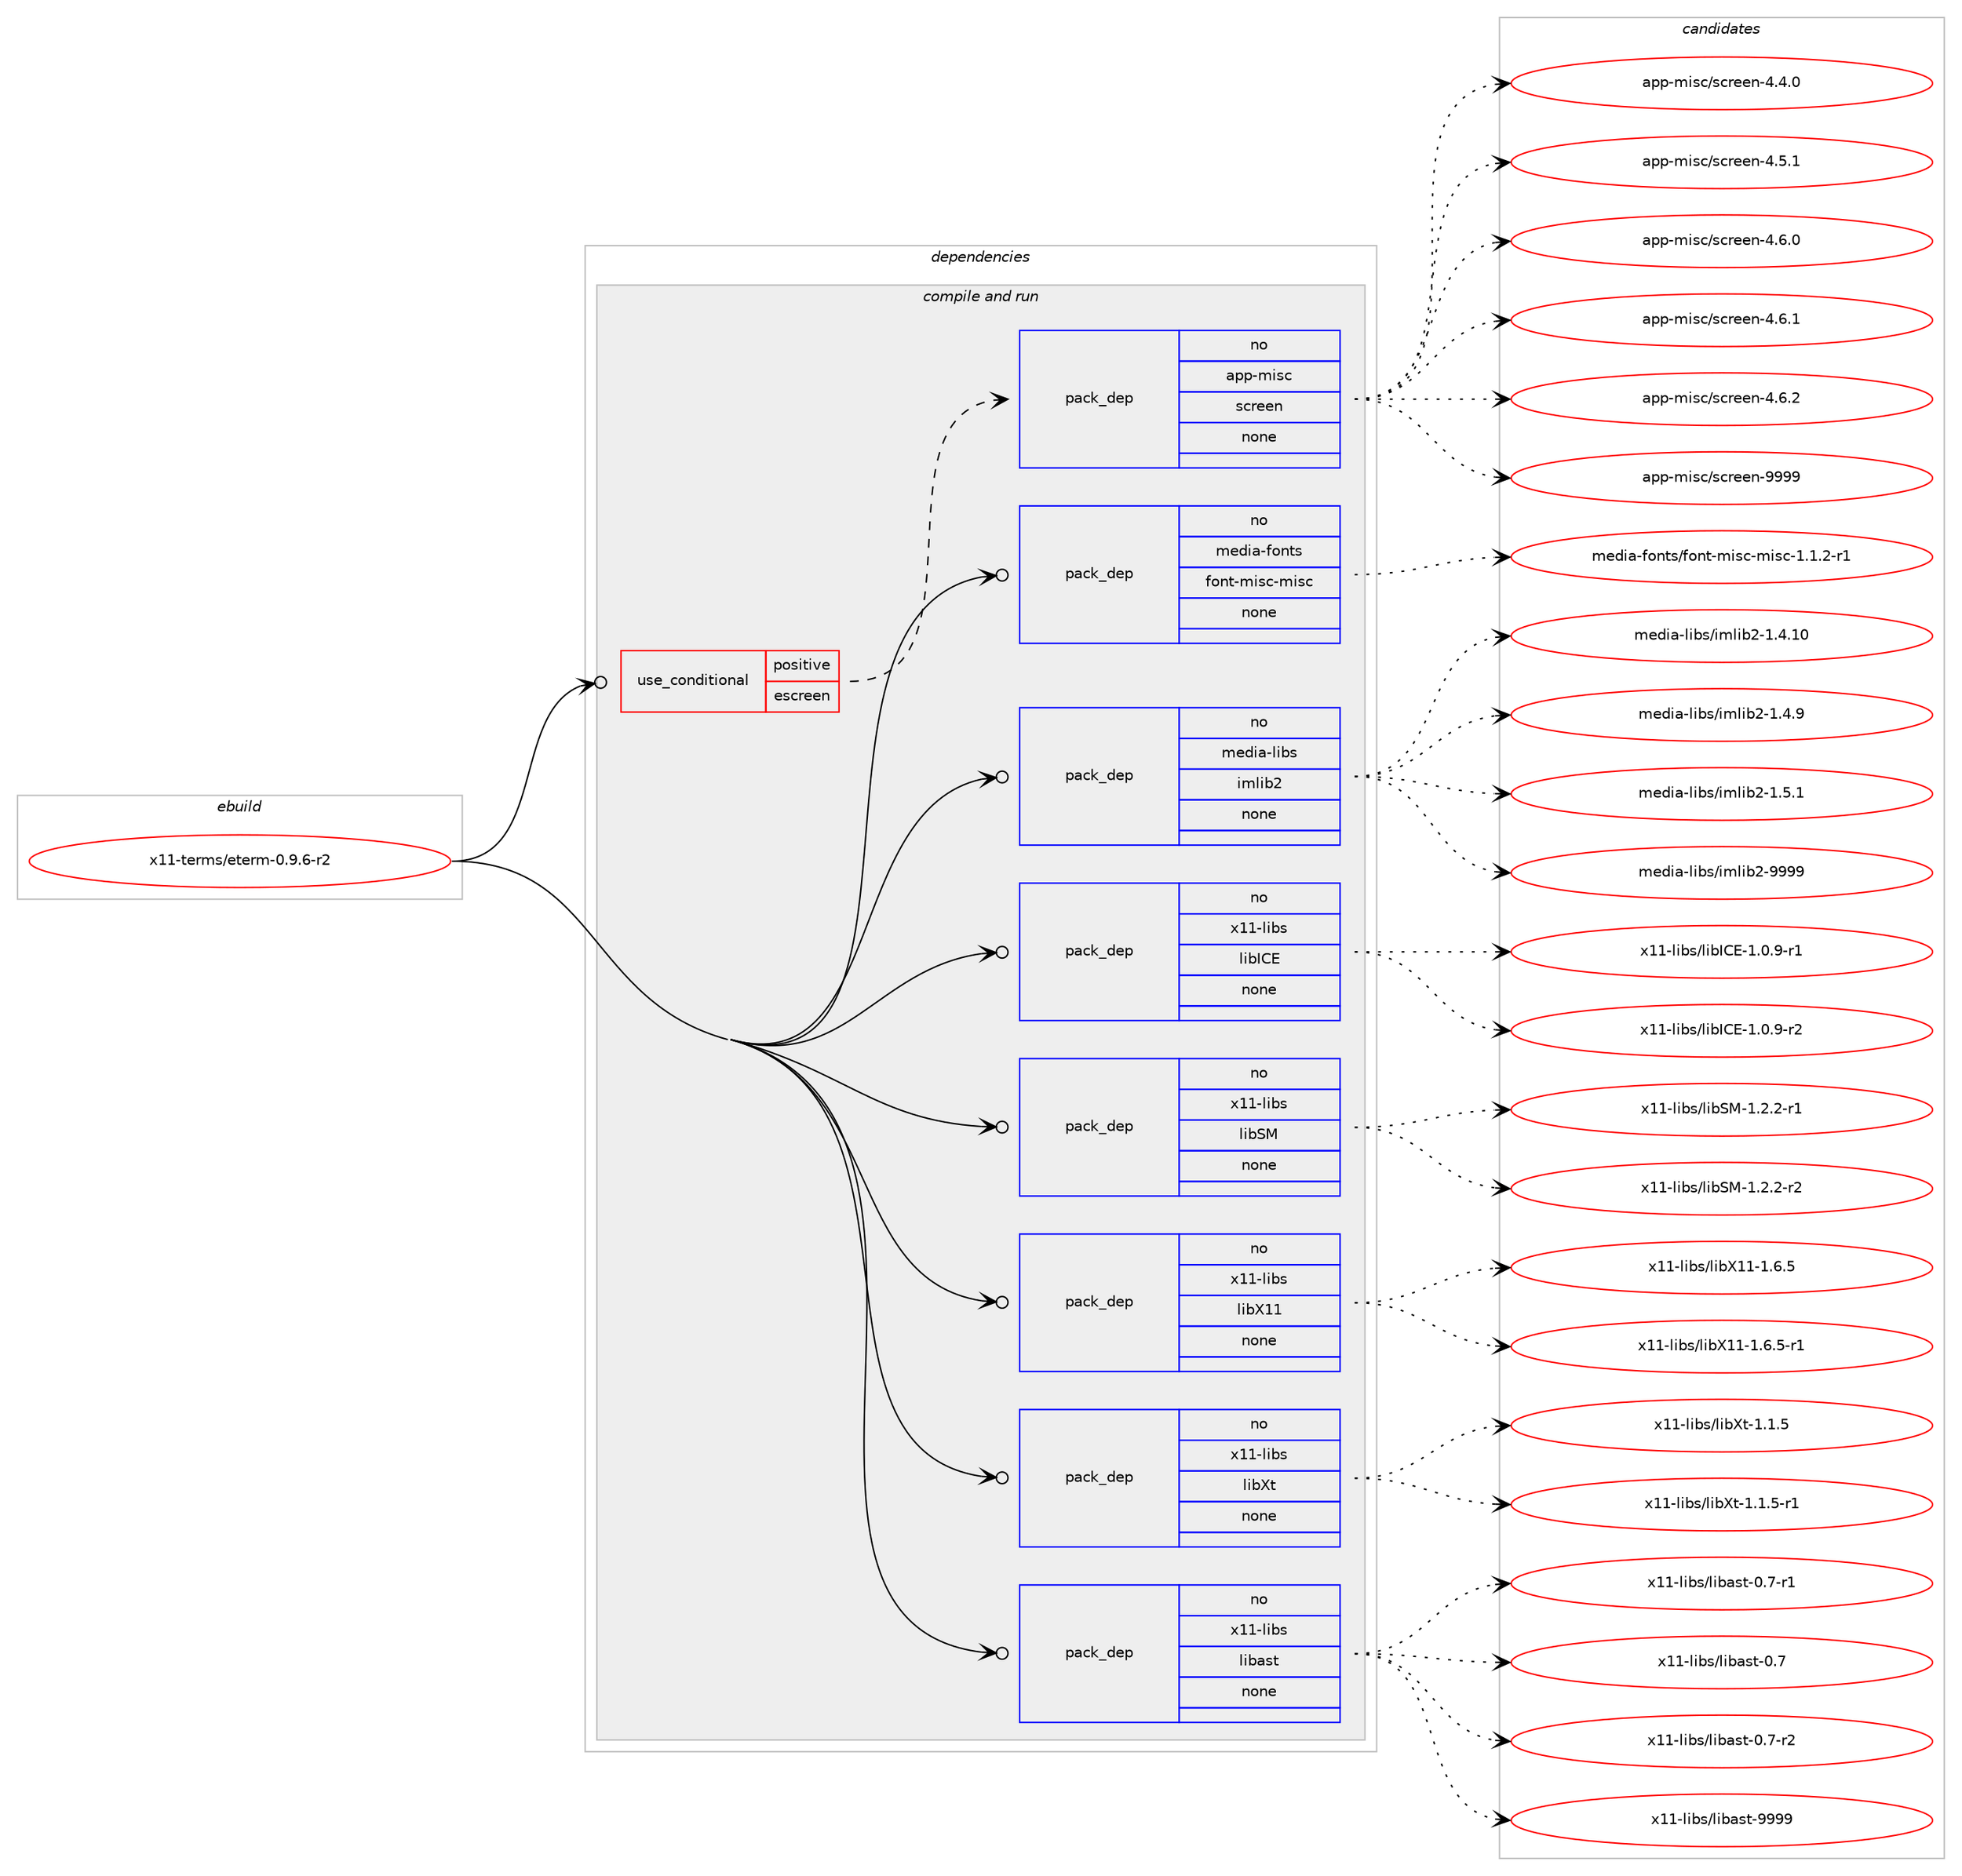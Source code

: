 digraph prolog {

# *************
# Graph options
# *************

newrank=true;
concentrate=true;
compound=true;
graph [rankdir=LR,fontname=Helvetica,fontsize=10,ranksep=1.5];#, ranksep=2.5, nodesep=0.2];
edge  [arrowhead=vee];
node  [fontname=Helvetica,fontsize=10];

# **********
# The ebuild
# **********

subgraph cluster_leftcol {
color=gray;
rank=same;
label=<<i>ebuild</i>>;
id [label="x11-terms/eterm-0.9.6-r2", color=red, width=4, href="../x11-terms/eterm-0.9.6-r2.svg"];
}

# ****************
# The dependencies
# ****************

subgraph cluster_midcol {
color=gray;
label=<<i>dependencies</i>>;
subgraph cluster_compile {
fillcolor="#eeeeee";
style=filled;
label=<<i>compile</i>>;
}
subgraph cluster_compileandrun {
fillcolor="#eeeeee";
style=filled;
label=<<i>compile and run</i>>;
subgraph cond1204 {
dependency9162 [label=<<TABLE BORDER="0" CELLBORDER="1" CELLSPACING="0" CELLPADDING="4"><TR><TD ROWSPAN="3" CELLPADDING="10">use_conditional</TD></TR><TR><TD>positive</TD></TR><TR><TD>escreen</TD></TR></TABLE>>, shape=none, color=red];
subgraph pack7862 {
dependency9163 [label=<<TABLE BORDER="0" CELLBORDER="1" CELLSPACING="0" CELLPADDING="4" WIDTH="220"><TR><TD ROWSPAN="6" CELLPADDING="30">pack_dep</TD></TR><TR><TD WIDTH="110">no</TD></TR><TR><TD>app-misc</TD></TR><TR><TD>screen</TD></TR><TR><TD>none</TD></TR><TR><TD></TD></TR></TABLE>>, shape=none, color=blue];
}
dependency9162:e -> dependency9163:w [weight=20,style="dashed",arrowhead="vee"];
}
id:e -> dependency9162:w [weight=20,style="solid",arrowhead="odotvee"];
subgraph pack7863 {
dependency9164 [label=<<TABLE BORDER="0" CELLBORDER="1" CELLSPACING="0" CELLPADDING="4" WIDTH="220"><TR><TD ROWSPAN="6" CELLPADDING="30">pack_dep</TD></TR><TR><TD WIDTH="110">no</TD></TR><TR><TD>media-fonts</TD></TR><TR><TD>font-misc-misc</TD></TR><TR><TD>none</TD></TR><TR><TD></TD></TR></TABLE>>, shape=none, color=blue];
}
id:e -> dependency9164:w [weight=20,style="solid",arrowhead="odotvee"];
subgraph pack7864 {
dependency9165 [label=<<TABLE BORDER="0" CELLBORDER="1" CELLSPACING="0" CELLPADDING="4" WIDTH="220"><TR><TD ROWSPAN="6" CELLPADDING="30">pack_dep</TD></TR><TR><TD WIDTH="110">no</TD></TR><TR><TD>media-libs</TD></TR><TR><TD>imlib2</TD></TR><TR><TD>none</TD></TR><TR><TD></TD></TR></TABLE>>, shape=none, color=blue];
}
id:e -> dependency9165:w [weight=20,style="solid",arrowhead="odotvee"];
subgraph pack7865 {
dependency9166 [label=<<TABLE BORDER="0" CELLBORDER="1" CELLSPACING="0" CELLPADDING="4" WIDTH="220"><TR><TD ROWSPAN="6" CELLPADDING="30">pack_dep</TD></TR><TR><TD WIDTH="110">no</TD></TR><TR><TD>x11-libs</TD></TR><TR><TD>libICE</TD></TR><TR><TD>none</TD></TR><TR><TD></TD></TR></TABLE>>, shape=none, color=blue];
}
id:e -> dependency9166:w [weight=20,style="solid",arrowhead="odotvee"];
subgraph pack7866 {
dependency9167 [label=<<TABLE BORDER="0" CELLBORDER="1" CELLSPACING="0" CELLPADDING="4" WIDTH="220"><TR><TD ROWSPAN="6" CELLPADDING="30">pack_dep</TD></TR><TR><TD WIDTH="110">no</TD></TR><TR><TD>x11-libs</TD></TR><TR><TD>libSM</TD></TR><TR><TD>none</TD></TR><TR><TD></TD></TR></TABLE>>, shape=none, color=blue];
}
id:e -> dependency9167:w [weight=20,style="solid",arrowhead="odotvee"];
subgraph pack7867 {
dependency9168 [label=<<TABLE BORDER="0" CELLBORDER="1" CELLSPACING="0" CELLPADDING="4" WIDTH="220"><TR><TD ROWSPAN="6" CELLPADDING="30">pack_dep</TD></TR><TR><TD WIDTH="110">no</TD></TR><TR><TD>x11-libs</TD></TR><TR><TD>libX11</TD></TR><TR><TD>none</TD></TR><TR><TD></TD></TR></TABLE>>, shape=none, color=blue];
}
id:e -> dependency9168:w [weight=20,style="solid",arrowhead="odotvee"];
subgraph pack7868 {
dependency9169 [label=<<TABLE BORDER="0" CELLBORDER="1" CELLSPACING="0" CELLPADDING="4" WIDTH="220"><TR><TD ROWSPAN="6" CELLPADDING="30">pack_dep</TD></TR><TR><TD WIDTH="110">no</TD></TR><TR><TD>x11-libs</TD></TR><TR><TD>libXt</TD></TR><TR><TD>none</TD></TR><TR><TD></TD></TR></TABLE>>, shape=none, color=blue];
}
id:e -> dependency9169:w [weight=20,style="solid",arrowhead="odotvee"];
subgraph pack7869 {
dependency9170 [label=<<TABLE BORDER="0" CELLBORDER="1" CELLSPACING="0" CELLPADDING="4" WIDTH="220"><TR><TD ROWSPAN="6" CELLPADDING="30">pack_dep</TD></TR><TR><TD WIDTH="110">no</TD></TR><TR><TD>x11-libs</TD></TR><TR><TD>libast</TD></TR><TR><TD>none</TD></TR><TR><TD></TD></TR></TABLE>>, shape=none, color=blue];
}
id:e -> dependency9170:w [weight=20,style="solid",arrowhead="odotvee"];
}
subgraph cluster_run {
fillcolor="#eeeeee";
style=filled;
label=<<i>run</i>>;
}
}

# **************
# The candidates
# **************

subgraph cluster_choices {
rank=same;
color=gray;
label=<<i>candidates</i>>;

subgraph choice7862 {
color=black;
nodesep=1;
choice9711211245109105115994711599114101101110455246524648 [label="app-misc/screen-4.4.0", color=red, width=4,href="../app-misc/screen-4.4.0.svg"];
choice9711211245109105115994711599114101101110455246534649 [label="app-misc/screen-4.5.1", color=red, width=4,href="../app-misc/screen-4.5.1.svg"];
choice9711211245109105115994711599114101101110455246544648 [label="app-misc/screen-4.6.0", color=red, width=4,href="../app-misc/screen-4.6.0.svg"];
choice9711211245109105115994711599114101101110455246544649 [label="app-misc/screen-4.6.1", color=red, width=4,href="../app-misc/screen-4.6.1.svg"];
choice9711211245109105115994711599114101101110455246544650 [label="app-misc/screen-4.6.2", color=red, width=4,href="../app-misc/screen-4.6.2.svg"];
choice97112112451091051159947115991141011011104557575757 [label="app-misc/screen-9999", color=red, width=4,href="../app-misc/screen-9999.svg"];
dependency9163:e -> choice9711211245109105115994711599114101101110455246524648:w [style=dotted,weight="100"];
dependency9163:e -> choice9711211245109105115994711599114101101110455246534649:w [style=dotted,weight="100"];
dependency9163:e -> choice9711211245109105115994711599114101101110455246544648:w [style=dotted,weight="100"];
dependency9163:e -> choice9711211245109105115994711599114101101110455246544649:w [style=dotted,weight="100"];
dependency9163:e -> choice9711211245109105115994711599114101101110455246544650:w [style=dotted,weight="100"];
dependency9163:e -> choice97112112451091051159947115991141011011104557575757:w [style=dotted,weight="100"];
}
subgraph choice7863 {
color=black;
nodesep=1;
choice109101100105974510211111011611547102111110116451091051159945109105115994549464946504511449 [label="media-fonts/font-misc-misc-1.1.2-r1", color=red, width=4,href="../media-fonts/font-misc-misc-1.1.2-r1.svg"];
dependency9164:e -> choice109101100105974510211111011611547102111110116451091051159945109105115994549464946504511449:w [style=dotted,weight="100"];
}
subgraph choice7864 {
color=black;
nodesep=1;
choice10910110010597451081059811547105109108105985045494652464948 [label="media-libs/imlib2-1.4.10", color=red, width=4,href="../media-libs/imlib2-1.4.10.svg"];
choice109101100105974510810598115471051091081059850454946524657 [label="media-libs/imlib2-1.4.9", color=red, width=4,href="../media-libs/imlib2-1.4.9.svg"];
choice109101100105974510810598115471051091081059850454946534649 [label="media-libs/imlib2-1.5.1", color=red, width=4,href="../media-libs/imlib2-1.5.1.svg"];
choice1091011001059745108105981154710510910810598504557575757 [label="media-libs/imlib2-9999", color=red, width=4,href="../media-libs/imlib2-9999.svg"];
dependency9165:e -> choice10910110010597451081059811547105109108105985045494652464948:w [style=dotted,weight="100"];
dependency9165:e -> choice109101100105974510810598115471051091081059850454946524657:w [style=dotted,weight="100"];
dependency9165:e -> choice109101100105974510810598115471051091081059850454946534649:w [style=dotted,weight="100"];
dependency9165:e -> choice1091011001059745108105981154710510910810598504557575757:w [style=dotted,weight="100"];
}
subgraph choice7865 {
color=black;
nodesep=1;
choice1204949451081059811547108105987367694549464846574511449 [label="x11-libs/libICE-1.0.9-r1", color=red, width=4,href="../x11-libs/libICE-1.0.9-r1.svg"];
choice1204949451081059811547108105987367694549464846574511450 [label="x11-libs/libICE-1.0.9-r2", color=red, width=4,href="../x11-libs/libICE-1.0.9-r2.svg"];
dependency9166:e -> choice1204949451081059811547108105987367694549464846574511449:w [style=dotted,weight="100"];
dependency9166:e -> choice1204949451081059811547108105987367694549464846574511450:w [style=dotted,weight="100"];
}
subgraph choice7866 {
color=black;
nodesep=1;
choice12049494510810598115471081059883774549465046504511449 [label="x11-libs/libSM-1.2.2-r1", color=red, width=4,href="../x11-libs/libSM-1.2.2-r1.svg"];
choice12049494510810598115471081059883774549465046504511450 [label="x11-libs/libSM-1.2.2-r2", color=red, width=4,href="../x11-libs/libSM-1.2.2-r2.svg"];
dependency9167:e -> choice12049494510810598115471081059883774549465046504511449:w [style=dotted,weight="100"];
dependency9167:e -> choice12049494510810598115471081059883774549465046504511450:w [style=dotted,weight="100"];
}
subgraph choice7867 {
color=black;
nodesep=1;
choice120494945108105981154710810598884949454946544653 [label="x11-libs/libX11-1.6.5", color=red, width=4,href="../x11-libs/libX11-1.6.5.svg"];
choice1204949451081059811547108105988849494549465446534511449 [label="x11-libs/libX11-1.6.5-r1", color=red, width=4,href="../x11-libs/libX11-1.6.5-r1.svg"];
dependency9168:e -> choice120494945108105981154710810598884949454946544653:w [style=dotted,weight="100"];
dependency9168:e -> choice1204949451081059811547108105988849494549465446534511449:w [style=dotted,weight="100"];
}
subgraph choice7868 {
color=black;
nodesep=1;
choice12049494510810598115471081059888116454946494653 [label="x11-libs/libXt-1.1.5", color=red, width=4,href="../x11-libs/libXt-1.1.5.svg"];
choice120494945108105981154710810598881164549464946534511449 [label="x11-libs/libXt-1.1.5-r1", color=red, width=4,href="../x11-libs/libXt-1.1.5-r1.svg"];
dependency9169:e -> choice12049494510810598115471081059888116454946494653:w [style=dotted,weight="100"];
dependency9169:e -> choice120494945108105981154710810598881164549464946534511449:w [style=dotted,weight="100"];
}
subgraph choice7869 {
color=black;
nodesep=1;
choice12049494510810598115471081059897115116454846554511449 [label="x11-libs/libast-0.7-r1", color=red, width=4,href="../x11-libs/libast-0.7-r1.svg"];
choice1204949451081059811547108105989711511645484655 [label="x11-libs/libast-0.7", color=red, width=4,href="../x11-libs/libast-0.7.svg"];
choice12049494510810598115471081059897115116454846554511450 [label="x11-libs/libast-0.7-r2", color=red, width=4,href="../x11-libs/libast-0.7-r2.svg"];
choice120494945108105981154710810598971151164557575757 [label="x11-libs/libast-9999", color=red, width=4,href="../x11-libs/libast-9999.svg"];
dependency9170:e -> choice12049494510810598115471081059897115116454846554511449:w [style=dotted,weight="100"];
dependency9170:e -> choice1204949451081059811547108105989711511645484655:w [style=dotted,weight="100"];
dependency9170:e -> choice12049494510810598115471081059897115116454846554511450:w [style=dotted,weight="100"];
dependency9170:e -> choice120494945108105981154710810598971151164557575757:w [style=dotted,weight="100"];
}
}

}

